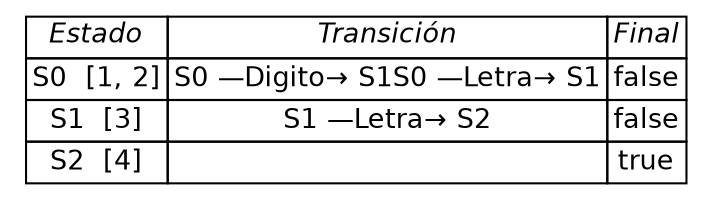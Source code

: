  digraph G {
 node [label="\N" fontsize=13 shape=plaintext fontname = "helvetica"];
 Foo [label=<
<table border="0" cellborder="1" cellspacing="0">
  <tr><td><i>Estado</i></td><td><i>Transición</i></td><td><i>Final</i></td></tr>
<tr><td>S0  [1, 2]</td><td>S0 —Digito→ S1
S0 —Letra→ S1
</td><td>false</td></tr>
<tr><td>S1  [3]</td><td>S1 —Letra→ S2
</td><td>false</td></tr>
<tr><td>S2  [4]</td><td></td><td>true</td></tr>
</table>>];
} 